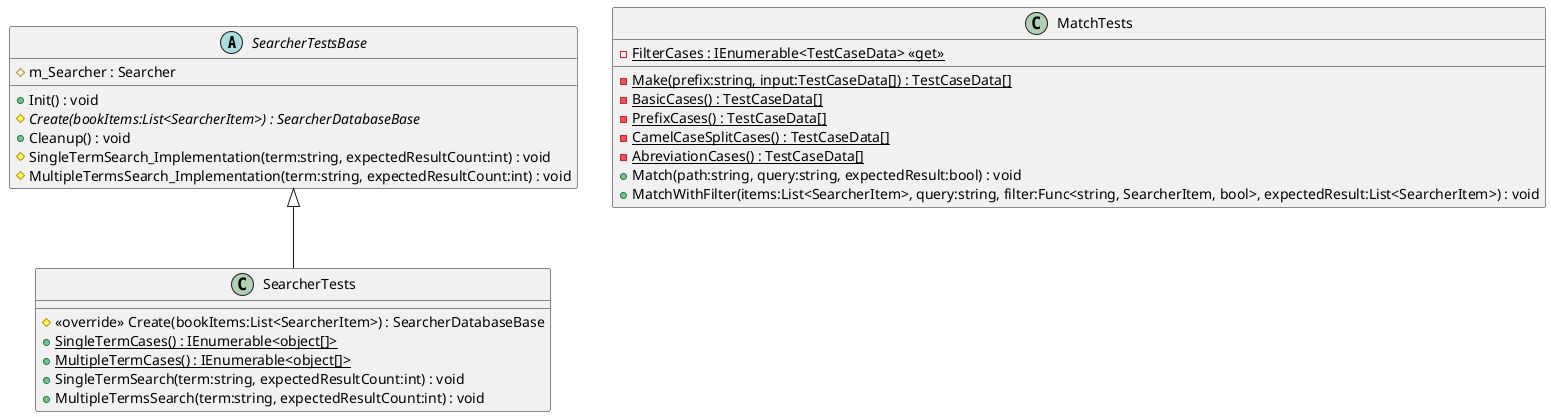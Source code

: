 @startuml
abstract class SearcherTestsBase {
    # m_Searcher : Searcher
    + Init() : void
    # {abstract} Create(bookItems:List<SearcherItem>) : SearcherDatabaseBase
    + Cleanup() : void
    # SingleTermSearch_Implementation(term:string, expectedResultCount:int) : void
    # MultipleTermsSearch_Implementation(term:string, expectedResultCount:int) : void
}
class SearcherTests {
    # <<override>> Create(bookItems:List<SearcherItem>) : SearcherDatabaseBase
    + {static} SingleTermCases() : IEnumerable<object[]>
    + {static} MultipleTermCases() : IEnumerable<object[]>
    + SingleTermSearch(term:string, expectedResultCount:int) : void
    + MultipleTermsSearch(term:string, expectedResultCount:int) : void
}
class MatchTests {
    {static} - Make(prefix:string, input:TestCaseData[]) : TestCaseData[]
    {static} - BasicCases() : TestCaseData[]
    {static} - PrefixCases() : TestCaseData[]
    {static} - CamelCaseSplitCases() : TestCaseData[]
    {static} - AbreviationCases() : TestCaseData[]
    + Match(path:string, query:string, expectedResult:bool) : void
    {static} - FilterCases : IEnumerable<TestCaseData> <<get>>
    + MatchWithFilter(items:List<SearcherItem>, query:string, filter:Func<string, SearcherItem, bool>, expectedResult:List<SearcherItem>) : void
}
SearcherTestsBase <|-- SearcherTests
@enduml
